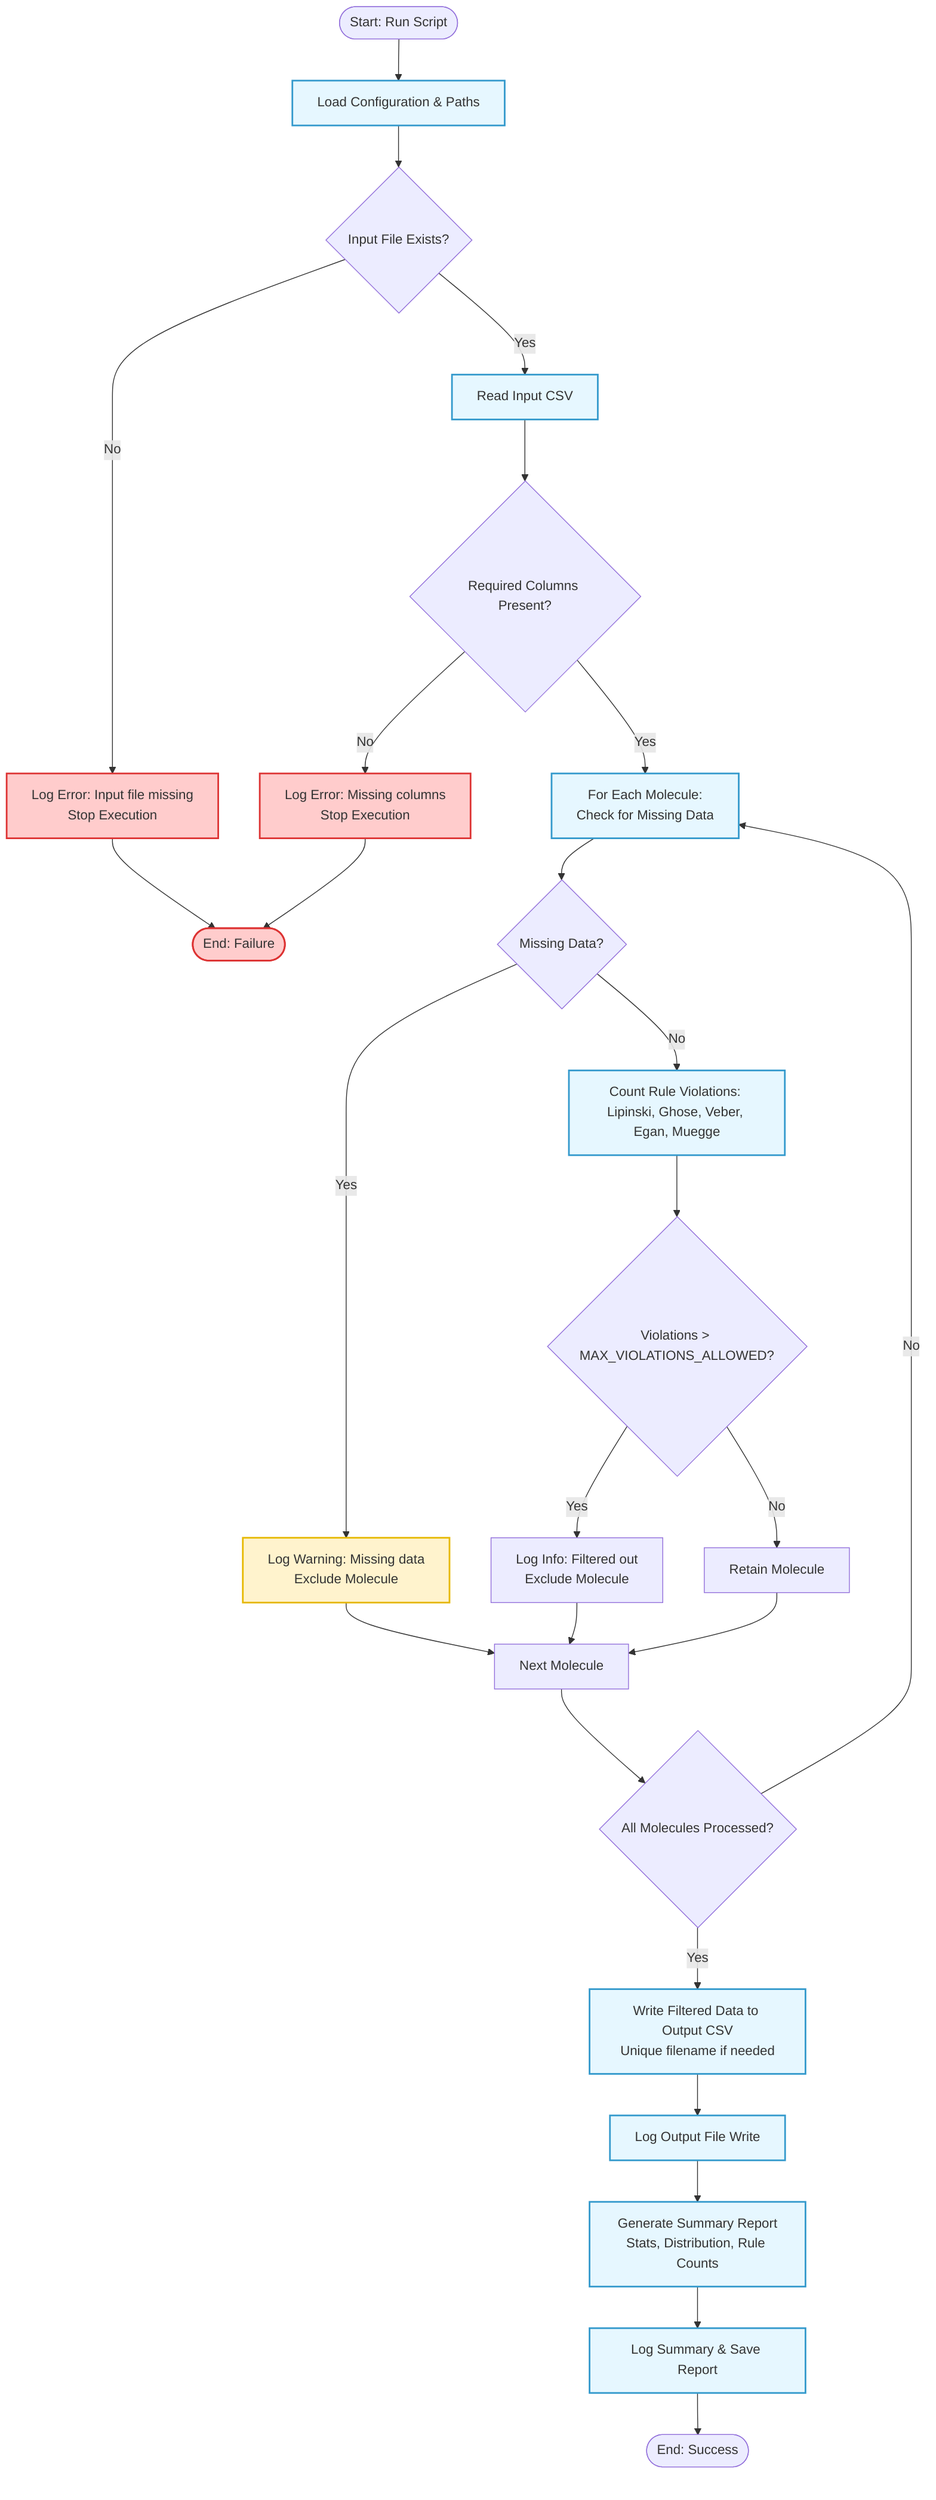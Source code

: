 flowchart TD
    A([Start: Run Script]) --> B[Load Configuration & Paths]
    B --> C{Input File Exists?}
    C -- No --> Z1[Log Error: Input file missing\nStop Execution]
    C -- Yes --> D[Read Input CSV]
    D --> E{Required Columns Present?}
    E -- No --> Z2[Log Error: Missing columns\nStop Execution]
    E -- Yes --> F[For Each Molecule:\nCheck for Missing Data]
    F --> G{Missing Data?}
    G -- Yes --> G1[Log Warning: Missing data\nExclude Molecule]
    G -- No --> H[Count Rule Violations: Lipinski, Ghose, Veber, Egan, Muegge]
    H --> I{Violations > MAX_VIOLATIONS_ALLOWED?}
    I -- Yes --> I1[Log Info: Filtered out\nExclude Molecule]
    I -- No --> I2[Retain Molecule]
    G1 --> J[Next Molecule]
    I1 --> J
    I2 --> J
    J --> K{All Molecules Processed?}
    K -- No --> F
    K -- Yes --> L[Write Filtered Data to Output CSV\nUnique filename if needed]
    L --> M[Log Output File Write]
    M --> N[Generate Summary Report\nStats, Distribution, Rule Counts]
    N --> O[Log Summary & Save Report]
    O --> P([End: Success])
    Z1 --> Q([End: Failure])
    Z2 --> Q

    %% Styling for clarity
    classDef error fill:#ffcccc,stroke:#d33,stroke-width:2;
    classDef warn fill:#fff3cd,stroke:#e6b800,stroke-width:2;
    classDef process fill:#e6f7ff,stroke:#3399cc,stroke-width:2;
    class Z1,Z2,Q error;
    class G1 warn;
    class B,D,F,H,L,M,N,O process;